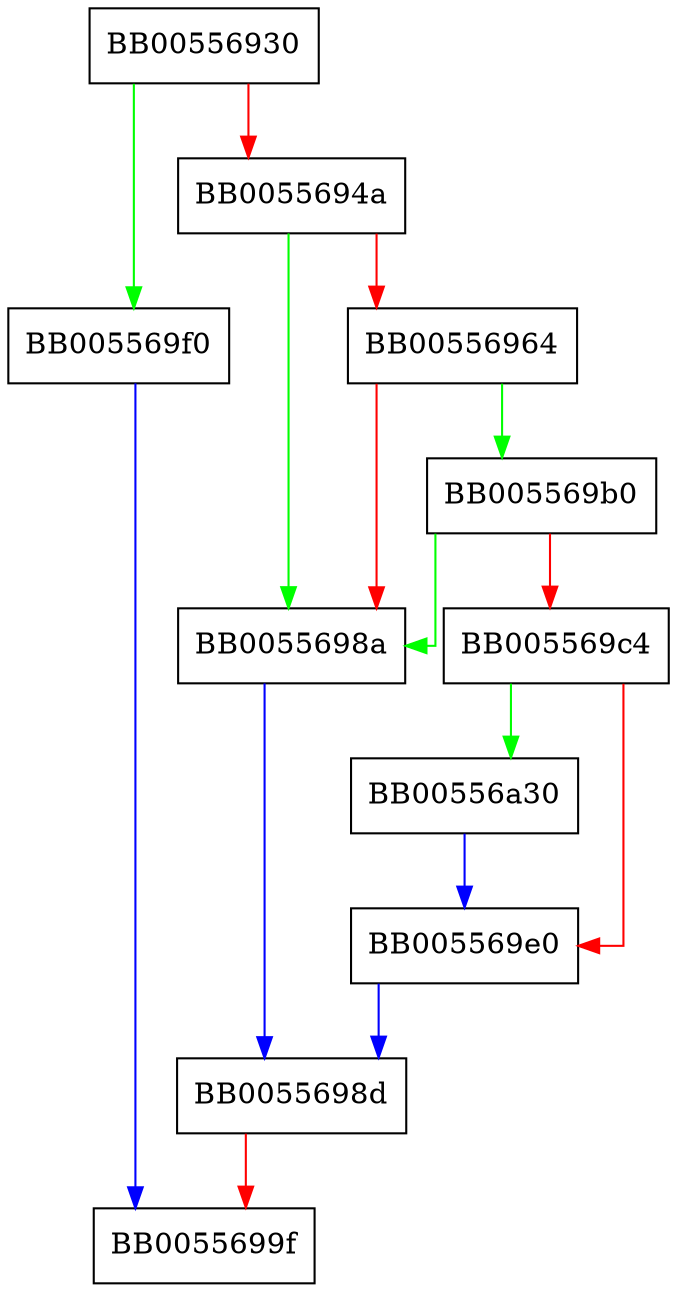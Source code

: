 digraph OSSL_CMP_exec_GENM_ses {
  node [shape="box"];
  graph [splines=ortho];
  BB00556930 -> BB005569f0 [color="green"];
  BB00556930 -> BB0055694a [color="red"];
  BB0055694a -> BB0055698a [color="green"];
  BB0055694a -> BB00556964 [color="red"];
  BB00556964 -> BB005569b0 [color="green"];
  BB00556964 -> BB0055698a [color="red"];
  BB0055698a -> BB0055698d [color="blue"];
  BB0055698d -> BB0055699f [color="red"];
  BB005569b0 -> BB0055698a [color="green"];
  BB005569b0 -> BB005569c4 [color="red"];
  BB005569c4 -> BB00556a30 [color="green"];
  BB005569c4 -> BB005569e0 [color="red"];
  BB005569e0 -> BB0055698d [color="blue"];
  BB005569f0 -> BB0055699f [color="blue"];
  BB00556a30 -> BB005569e0 [color="blue"];
}